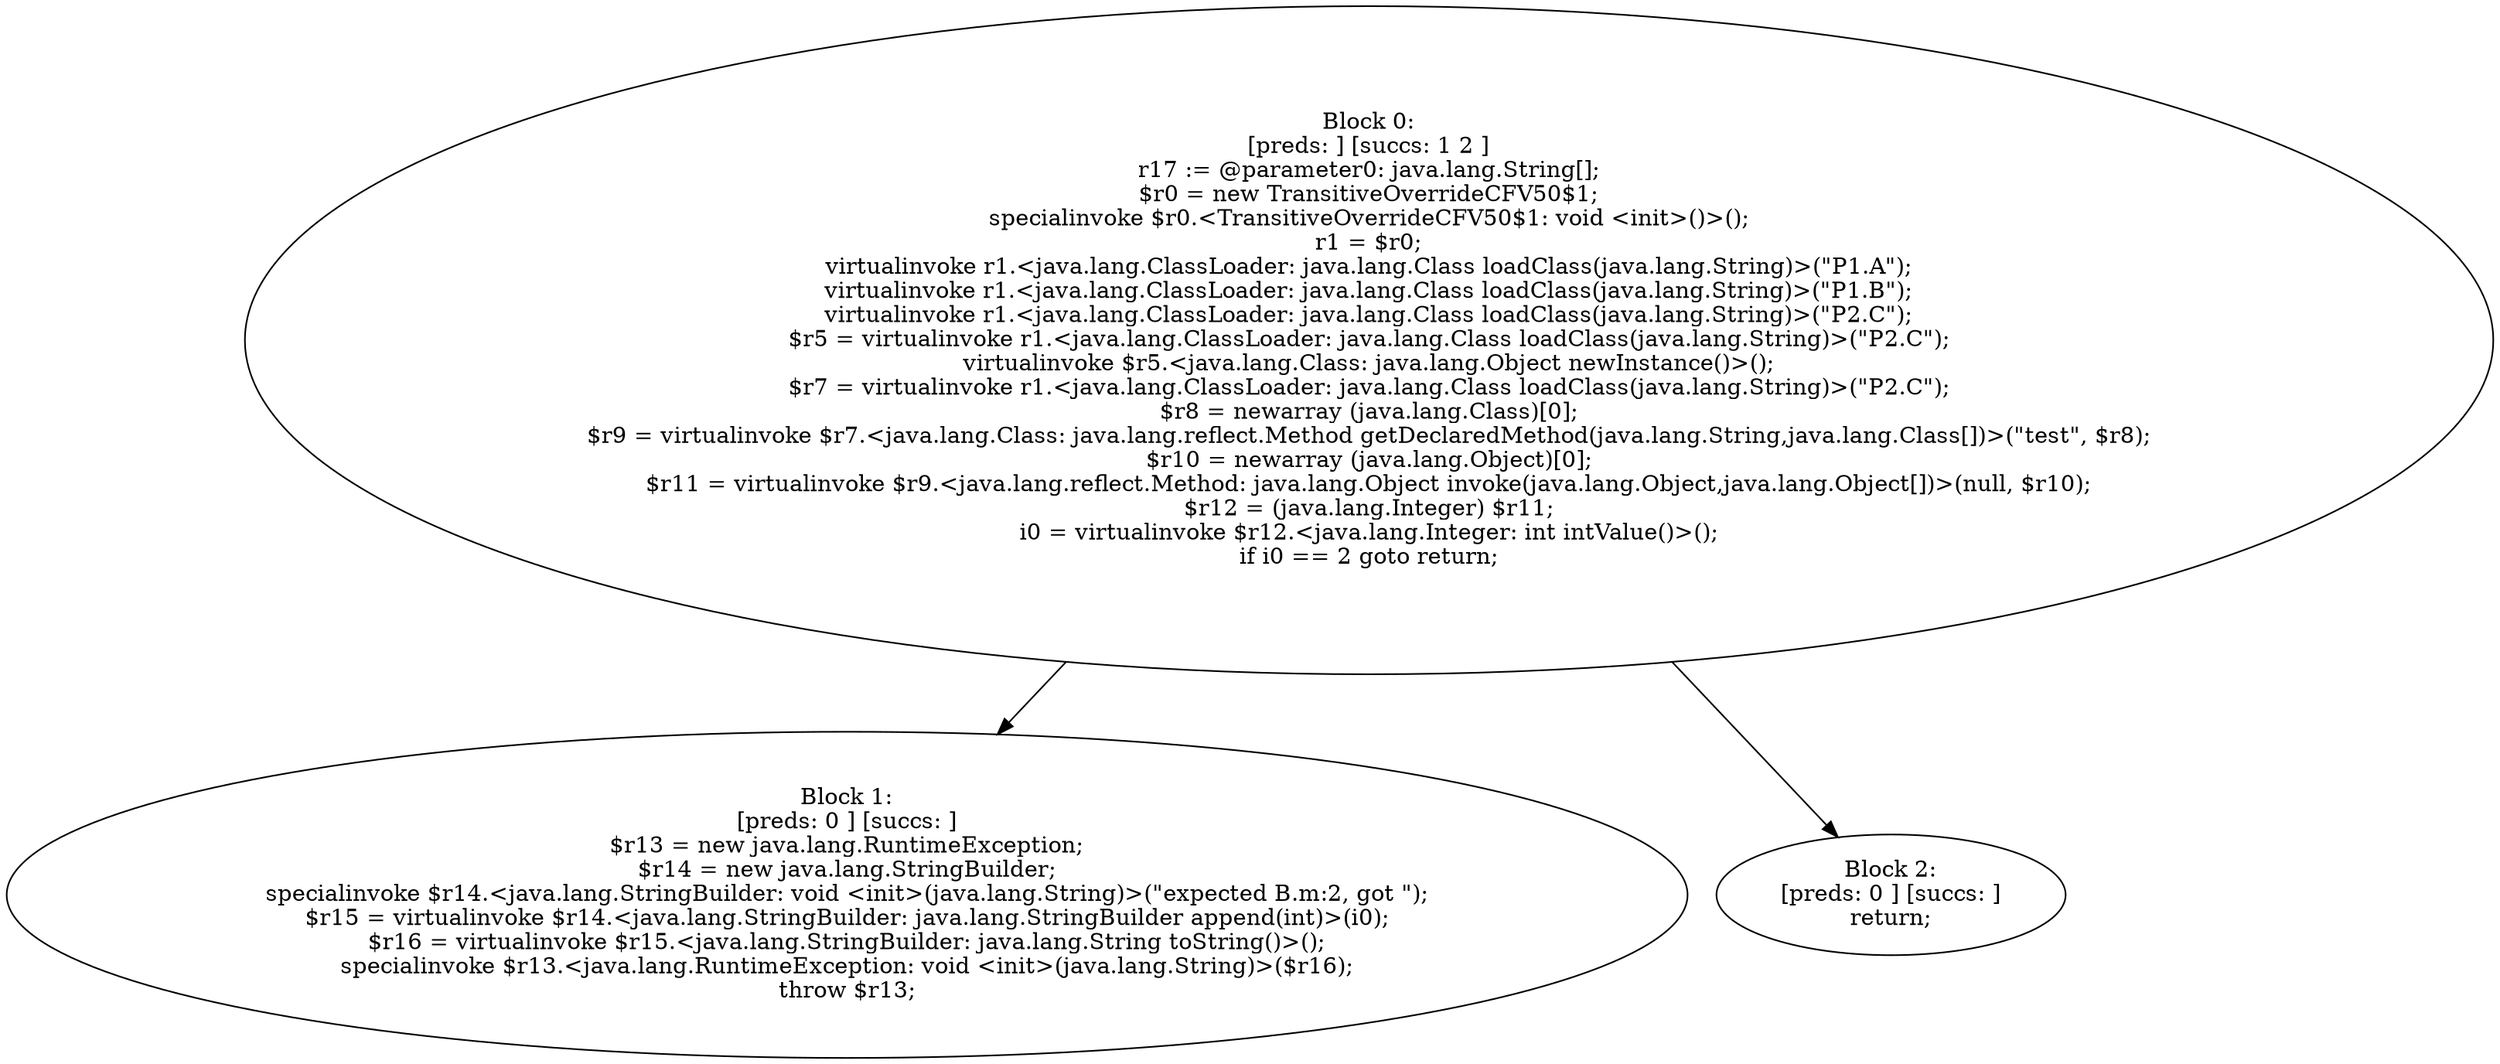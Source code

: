 digraph "unitGraph" {
    "Block 0:
[preds: ] [succs: 1 2 ]
r17 := @parameter0: java.lang.String[];
$r0 = new TransitiveOverrideCFV50$1;
specialinvoke $r0.<TransitiveOverrideCFV50$1: void <init>()>();
r1 = $r0;
virtualinvoke r1.<java.lang.ClassLoader: java.lang.Class loadClass(java.lang.String)>(\"P1.A\");
virtualinvoke r1.<java.lang.ClassLoader: java.lang.Class loadClass(java.lang.String)>(\"P1.B\");
virtualinvoke r1.<java.lang.ClassLoader: java.lang.Class loadClass(java.lang.String)>(\"P2.C\");
$r5 = virtualinvoke r1.<java.lang.ClassLoader: java.lang.Class loadClass(java.lang.String)>(\"P2.C\");
virtualinvoke $r5.<java.lang.Class: java.lang.Object newInstance()>();
$r7 = virtualinvoke r1.<java.lang.ClassLoader: java.lang.Class loadClass(java.lang.String)>(\"P2.C\");
$r8 = newarray (java.lang.Class)[0];
$r9 = virtualinvoke $r7.<java.lang.Class: java.lang.reflect.Method getDeclaredMethod(java.lang.String,java.lang.Class[])>(\"test\", $r8);
$r10 = newarray (java.lang.Object)[0];
$r11 = virtualinvoke $r9.<java.lang.reflect.Method: java.lang.Object invoke(java.lang.Object,java.lang.Object[])>(null, $r10);
$r12 = (java.lang.Integer) $r11;
i0 = virtualinvoke $r12.<java.lang.Integer: int intValue()>();
if i0 == 2 goto return;
"
    "Block 1:
[preds: 0 ] [succs: ]
$r13 = new java.lang.RuntimeException;
$r14 = new java.lang.StringBuilder;
specialinvoke $r14.<java.lang.StringBuilder: void <init>(java.lang.String)>(\"expected B.m:2, got \");
$r15 = virtualinvoke $r14.<java.lang.StringBuilder: java.lang.StringBuilder append(int)>(i0);
$r16 = virtualinvoke $r15.<java.lang.StringBuilder: java.lang.String toString()>();
specialinvoke $r13.<java.lang.RuntimeException: void <init>(java.lang.String)>($r16);
throw $r13;
"
    "Block 2:
[preds: 0 ] [succs: ]
return;
"
    "Block 0:
[preds: ] [succs: 1 2 ]
r17 := @parameter0: java.lang.String[];
$r0 = new TransitiveOverrideCFV50$1;
specialinvoke $r0.<TransitiveOverrideCFV50$1: void <init>()>();
r1 = $r0;
virtualinvoke r1.<java.lang.ClassLoader: java.lang.Class loadClass(java.lang.String)>(\"P1.A\");
virtualinvoke r1.<java.lang.ClassLoader: java.lang.Class loadClass(java.lang.String)>(\"P1.B\");
virtualinvoke r1.<java.lang.ClassLoader: java.lang.Class loadClass(java.lang.String)>(\"P2.C\");
$r5 = virtualinvoke r1.<java.lang.ClassLoader: java.lang.Class loadClass(java.lang.String)>(\"P2.C\");
virtualinvoke $r5.<java.lang.Class: java.lang.Object newInstance()>();
$r7 = virtualinvoke r1.<java.lang.ClassLoader: java.lang.Class loadClass(java.lang.String)>(\"P2.C\");
$r8 = newarray (java.lang.Class)[0];
$r9 = virtualinvoke $r7.<java.lang.Class: java.lang.reflect.Method getDeclaredMethod(java.lang.String,java.lang.Class[])>(\"test\", $r8);
$r10 = newarray (java.lang.Object)[0];
$r11 = virtualinvoke $r9.<java.lang.reflect.Method: java.lang.Object invoke(java.lang.Object,java.lang.Object[])>(null, $r10);
$r12 = (java.lang.Integer) $r11;
i0 = virtualinvoke $r12.<java.lang.Integer: int intValue()>();
if i0 == 2 goto return;
"->"Block 1:
[preds: 0 ] [succs: ]
$r13 = new java.lang.RuntimeException;
$r14 = new java.lang.StringBuilder;
specialinvoke $r14.<java.lang.StringBuilder: void <init>(java.lang.String)>(\"expected B.m:2, got \");
$r15 = virtualinvoke $r14.<java.lang.StringBuilder: java.lang.StringBuilder append(int)>(i0);
$r16 = virtualinvoke $r15.<java.lang.StringBuilder: java.lang.String toString()>();
specialinvoke $r13.<java.lang.RuntimeException: void <init>(java.lang.String)>($r16);
throw $r13;
";
    "Block 0:
[preds: ] [succs: 1 2 ]
r17 := @parameter0: java.lang.String[];
$r0 = new TransitiveOverrideCFV50$1;
specialinvoke $r0.<TransitiveOverrideCFV50$1: void <init>()>();
r1 = $r0;
virtualinvoke r1.<java.lang.ClassLoader: java.lang.Class loadClass(java.lang.String)>(\"P1.A\");
virtualinvoke r1.<java.lang.ClassLoader: java.lang.Class loadClass(java.lang.String)>(\"P1.B\");
virtualinvoke r1.<java.lang.ClassLoader: java.lang.Class loadClass(java.lang.String)>(\"P2.C\");
$r5 = virtualinvoke r1.<java.lang.ClassLoader: java.lang.Class loadClass(java.lang.String)>(\"P2.C\");
virtualinvoke $r5.<java.lang.Class: java.lang.Object newInstance()>();
$r7 = virtualinvoke r1.<java.lang.ClassLoader: java.lang.Class loadClass(java.lang.String)>(\"P2.C\");
$r8 = newarray (java.lang.Class)[0];
$r9 = virtualinvoke $r7.<java.lang.Class: java.lang.reflect.Method getDeclaredMethod(java.lang.String,java.lang.Class[])>(\"test\", $r8);
$r10 = newarray (java.lang.Object)[0];
$r11 = virtualinvoke $r9.<java.lang.reflect.Method: java.lang.Object invoke(java.lang.Object,java.lang.Object[])>(null, $r10);
$r12 = (java.lang.Integer) $r11;
i0 = virtualinvoke $r12.<java.lang.Integer: int intValue()>();
if i0 == 2 goto return;
"->"Block 2:
[preds: 0 ] [succs: ]
return;
";
}

